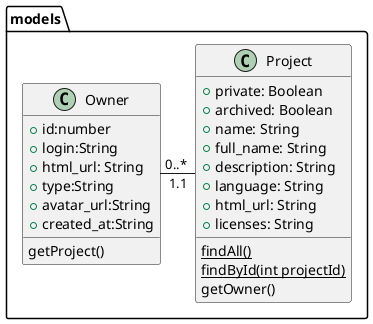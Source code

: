 @startuml


package models {
    class Owner{
        +id:number
        +login:String
        +html_url: String   
        +type:String
        +avatar_url:String
        +created_at:String
        getProject()
    }

    class Project{
        +private: Boolean
        +archived: Boolean
        +name: String
        +full_name: String
        +description: String
        +language: String
        +html_url: String
        +licenses: String
        {static} findAll()
        {static} findById(int projectId)
        getOwner()
    }
    Owner "0..*" - "1.1" Project
}
@enduml
